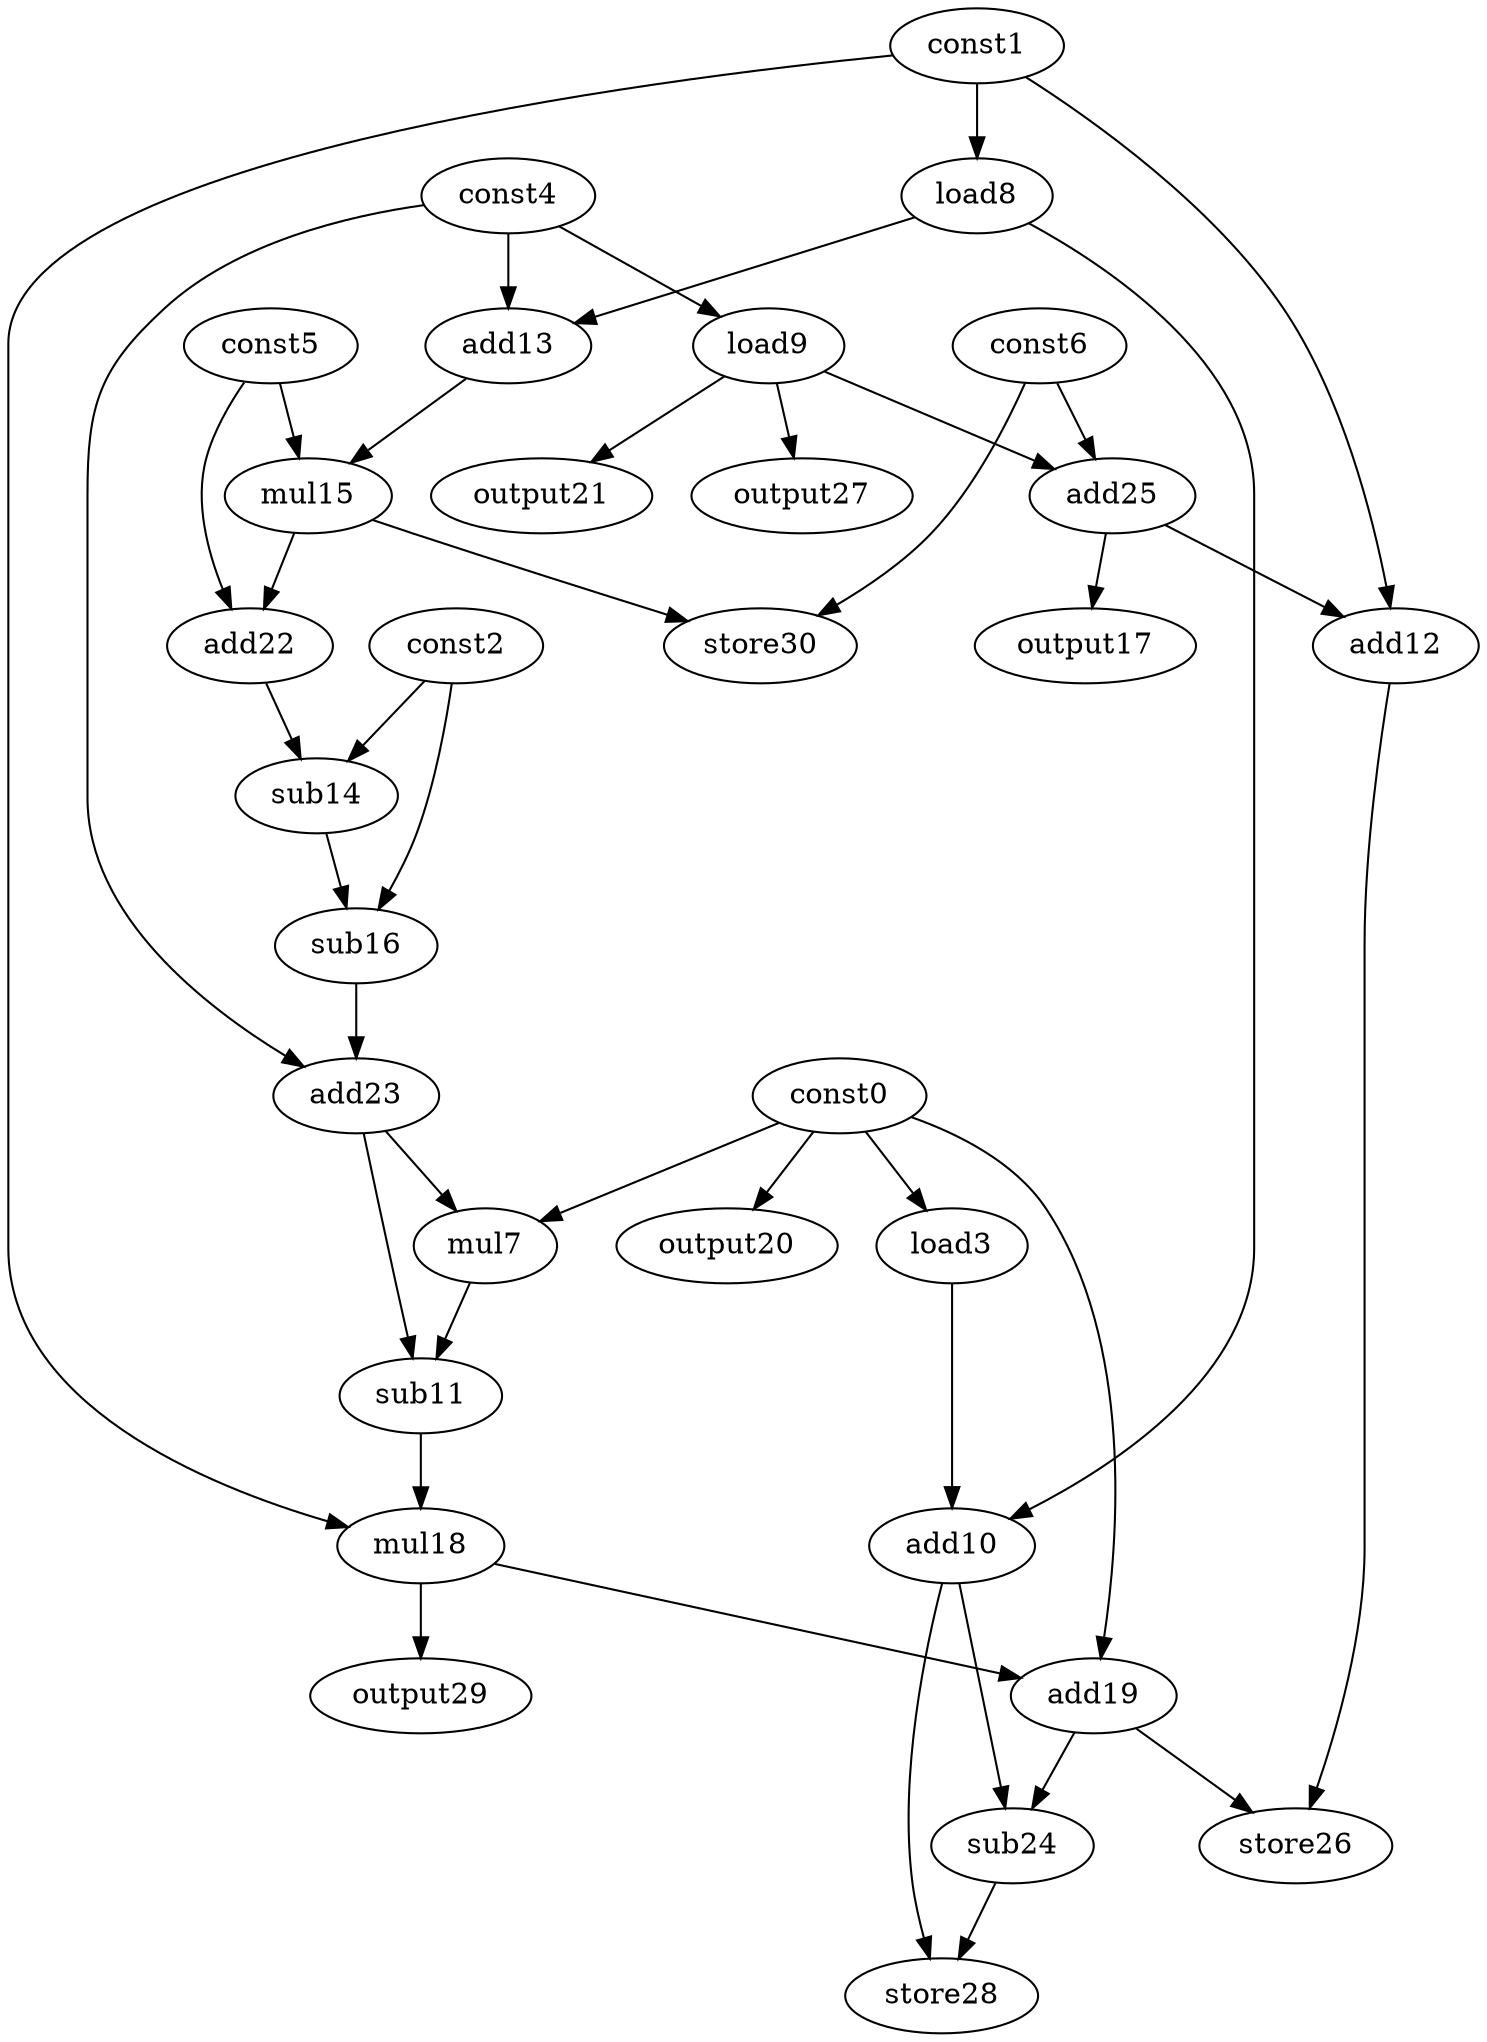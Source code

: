 digraph G { 
const0[opcode=const]; 
const1[opcode=const]; 
const2[opcode=const]; 
load3[opcode=load]; 
const4[opcode=const]; 
const5[opcode=const]; 
const6[opcode=const]; 
mul7[opcode=mul]; 
load8[opcode=load]; 
load9[opcode=load]; 
add10[opcode=add]; 
sub11[opcode=sub]; 
add12[opcode=add]; 
add13[opcode=add]; 
sub14[opcode=sub]; 
mul15[opcode=mul]; 
sub16[opcode=sub]; 
output17[opcode=output]; 
mul18[opcode=mul]; 
add19[opcode=add]; 
output20[opcode=output]; 
output21[opcode=output]; 
add22[opcode=add]; 
add23[opcode=add]; 
sub24[opcode=sub]; 
add25[opcode=add]; 
store26[opcode=store]; 
output27[opcode=output]; 
store28[opcode=store]; 
output29[opcode=output]; 
store30[opcode=store]; 
const0->load3[operand=0];
const1->load8[operand=0];
const4->load9[operand=0];
const0->output20[operand=0];
load8->add10[operand=0];
load3->add10[operand=1];
load8->add13[operand=0];
const4->add13[operand=1];
load9->output21[operand=0];
load9->add25[operand=0];
const6->add25[operand=1];
load9->output27[operand=0];
const1->add12[operand=0];
add25->add12[operand=1];
const5->mul15[operand=0];
add13->mul15[operand=1];
add25->output17[operand=0];
const5->add22[operand=0];
mul15->add22[operand=1];
const6->store30[operand=0];
mul15->store30[operand=1];
const2->sub14[operand=0];
add22->sub14[operand=1];
const2->sub16[operand=0];
sub14->sub16[operand=1];
sub16->add23[operand=0];
const4->add23[operand=1];
const0->mul7[operand=0];
add23->mul7[operand=1];
add23->sub11[operand=0];
mul7->sub11[operand=1];
const1->mul18[operand=0];
sub11->mul18[operand=1];
const0->add19[operand=0];
mul18->add19[operand=1];
mul18->output29[operand=0];
add10->sub24[operand=0];
add19->sub24[operand=1];
add19->store26[operand=0];
add12->store26[operand=1];
sub24->store28[operand=0];
add10->store28[operand=1];
}
